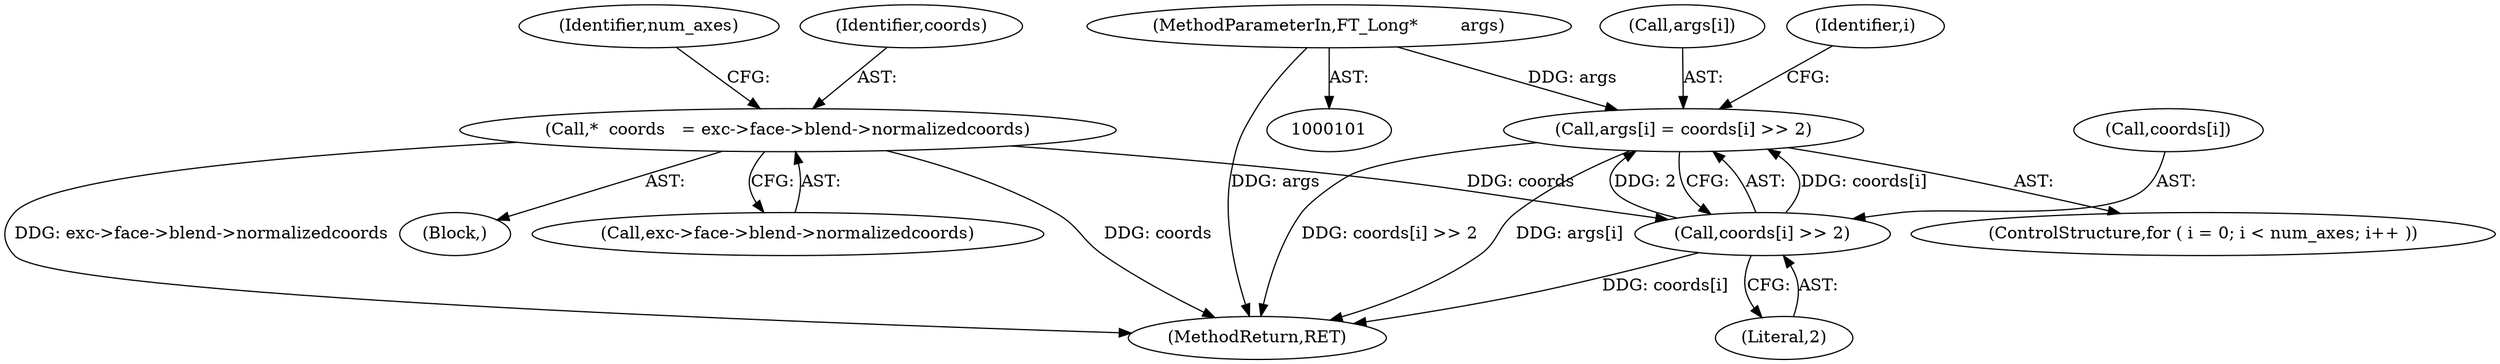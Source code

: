 digraph "1_savannah_29c759284e305ec428703c9a5831d0b1fc3497ef@array" {
"1000155" [label="(Call,args[i] = coords[i] >> 2)"];
"1000159" [label="(Call,coords[i] >> 2)"];
"1000116" [label="(Call,*  coords   = exc->face->blend->normalizedcoords)"];
"1000103" [label="(MethodParameterIn,FT_Long*        args)"];
"1000159" [label="(Call,coords[i] >> 2)"];
"1000156" [label="(Call,args[i])"];
"1000116" [label="(Call,*  coords   = exc->face->blend->normalizedcoords)"];
"1000117" [label="(Identifier,coords)"];
"1000155" [label="(Call,args[i] = coords[i] >> 2)"];
"1000154" [label="(Identifier,i)"];
"1000128" [label="(Identifier,num_axes)"];
"1000104" [label="(Block,)"];
"1000118" [label="(Call,exc->face->blend->normalizedcoords)"];
"1000164" [label="(MethodReturn,RET)"];
"1000160" [label="(Call,coords[i])"];
"1000163" [label="(Literal,2)"];
"1000103" [label="(MethodParameterIn,FT_Long*        args)"];
"1000146" [label="(ControlStructure,for ( i = 0; i < num_axes; i++ ))"];
"1000155" -> "1000146"  [label="AST: "];
"1000155" -> "1000159"  [label="CFG: "];
"1000156" -> "1000155"  [label="AST: "];
"1000159" -> "1000155"  [label="AST: "];
"1000154" -> "1000155"  [label="CFG: "];
"1000155" -> "1000164"  [label="DDG: coords[i] >> 2"];
"1000155" -> "1000164"  [label="DDG: args[i]"];
"1000159" -> "1000155"  [label="DDG: coords[i]"];
"1000159" -> "1000155"  [label="DDG: 2"];
"1000103" -> "1000155"  [label="DDG: args"];
"1000159" -> "1000163"  [label="CFG: "];
"1000160" -> "1000159"  [label="AST: "];
"1000163" -> "1000159"  [label="AST: "];
"1000159" -> "1000164"  [label="DDG: coords[i]"];
"1000116" -> "1000159"  [label="DDG: coords"];
"1000116" -> "1000104"  [label="AST: "];
"1000116" -> "1000118"  [label="CFG: "];
"1000117" -> "1000116"  [label="AST: "];
"1000118" -> "1000116"  [label="AST: "];
"1000128" -> "1000116"  [label="CFG: "];
"1000116" -> "1000164"  [label="DDG: exc->face->blend->normalizedcoords"];
"1000116" -> "1000164"  [label="DDG: coords"];
"1000103" -> "1000101"  [label="AST: "];
"1000103" -> "1000164"  [label="DDG: args"];
}
